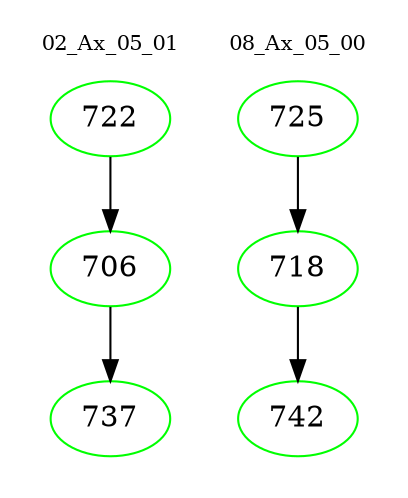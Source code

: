 digraph{
subgraph cluster_0 {
color = white
label = "02_Ax_05_01";
fontsize=10;
T0_722 [label="722", color="green"]
T0_722 -> T0_706 [color="black"]
T0_706 [label="706", color="green"]
T0_706 -> T0_737 [color="black"]
T0_737 [label="737", color="green"]
}
subgraph cluster_1 {
color = white
label = "08_Ax_05_00";
fontsize=10;
T1_725 [label="725", color="green"]
T1_725 -> T1_718 [color="black"]
T1_718 [label="718", color="green"]
T1_718 -> T1_742 [color="black"]
T1_742 [label="742", color="green"]
}
}
